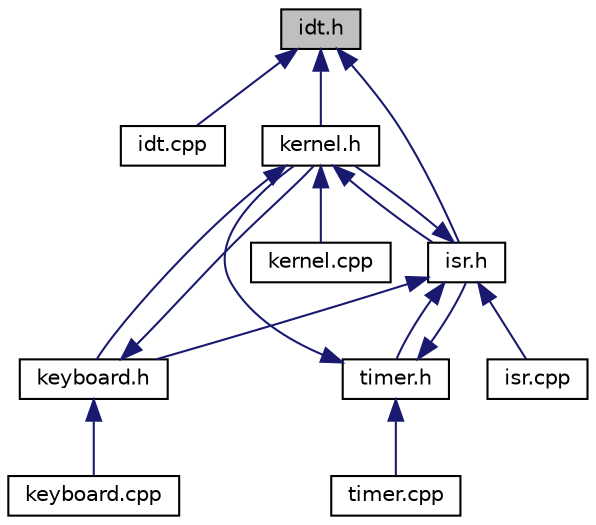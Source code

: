 digraph "idt.h"
{
 // LATEX_PDF_SIZE
  edge [fontname="Helvetica",fontsize="10",labelfontname="Helvetica",labelfontsize="10"];
  node [fontname="Helvetica",fontsize="10",shape=record];
  Node3 [label="idt.h",height=0.2,width=0.4,color="black", fillcolor="grey75", style="filled", fontcolor="black",tooltip="Interrupt Descriptor Table header file. Provides a class for setting up the IDT for interrupts."];
  Node3 -> Node4 [dir="back",color="midnightblue",fontsize="10",style="solid",fontname="Helvetica"];
  Node4 [label="idt.cpp",height=0.2,width=0.4,color="black", fillcolor="white", style="filled",URL="$idt_8cpp.html",tooltip="Interrupt Descriptor Table definitions file."];
  Node3 -> Node5 [dir="back",color="midnightblue",fontsize="10",style="solid",fontname="Helvetica"];
  Node5 [label="kernel.h",height=0.2,width=0.4,color="black", fillcolor="white", style="filled",URL="$kernel_8h.html",tooltip="Kernel header file."];
  Node5 -> Node6 [dir="back",color="midnightblue",fontsize="10",style="solid",fontname="Helvetica"];
  Node6 [label="isr.h",height=0.2,width=0.4,color="black", fillcolor="white", style="filled",URL="$isr_8h.html",tooltip="Interrupt Service Routine header file. Provides a class to reference all interrupt registers and perf..."];
  Node6 -> Node7 [dir="back",color="midnightblue",fontsize="10",style="solid",fontname="Helvetica"];
  Node7 [label="isr.cpp",height=0.2,width=0.4,color="black", fillcolor="white", style="filled",URL="$isr_8cpp.html",tooltip="Interrupt Service Routine definitions file."];
  Node6 -> Node5 [dir="back",color="midnightblue",fontsize="10",style="solid",fontname="Helvetica"];
  Node6 -> Node8 [dir="back",color="midnightblue",fontsize="10",style="solid",fontname="Helvetica"];
  Node8 [label="timer.h",height=0.2,width=0.4,color="black", fillcolor="white", style="filled",URL="$timer_8h.html",tooltip="CPU Timer header file. Provides a class to access the timer on the CPU."];
  Node8 -> Node5 [dir="back",color="midnightblue",fontsize="10",style="solid",fontname="Helvetica"];
  Node8 -> Node6 [dir="back",color="midnightblue",fontsize="10",style="solid",fontname="Helvetica"];
  Node8 -> Node9 [dir="back",color="midnightblue",fontsize="10",style="solid",fontname="Helvetica"];
  Node9 [label="timer.cpp",height=0.2,width=0.4,color="black", fillcolor="white", style="filled",URL="$timer_8cpp.html",tooltip="Timer definitions file."];
  Node6 -> Node10 [dir="back",color="midnightblue",fontsize="10",style="solid",fontname="Helvetica"];
  Node10 [label="keyboard.h",height=0.2,width=0.4,color="black", fillcolor="white", style="filled",URL="$keyboard_8h.html",tooltip="Keyboard driver header file. Provides a class for translating scancodes to printable characters and p..."];
  Node10 -> Node5 [dir="back",color="midnightblue",fontsize="10",style="solid",fontname="Helvetica"];
  Node10 -> Node11 [dir="back",color="midnightblue",fontsize="10",style="solid",fontname="Helvetica"];
  Node11 [label="keyboard.cpp",height=0.2,width=0.4,color="black", fillcolor="white", style="filled",URL="$keyboard_8cpp.html",tooltip="Keyboard driver definitions file."];
  Node5 -> Node10 [dir="back",color="midnightblue",fontsize="10",style="solid",fontname="Helvetica"];
  Node5 -> Node12 [dir="back",color="midnightblue",fontsize="10",style="solid",fontname="Helvetica"];
  Node12 [label="kernel.cpp",height=0.2,width=0.4,color="black", fillcolor="white", style="filled",URL="$kernel_8cpp.html",tooltip="Panix kernel main source file. Includes the kernel's kernel_main() function that helps make the jump ..."];
  Node3 -> Node6 [dir="back",color="midnightblue",fontsize="10",style="solid",fontname="Helvetica"];
}
